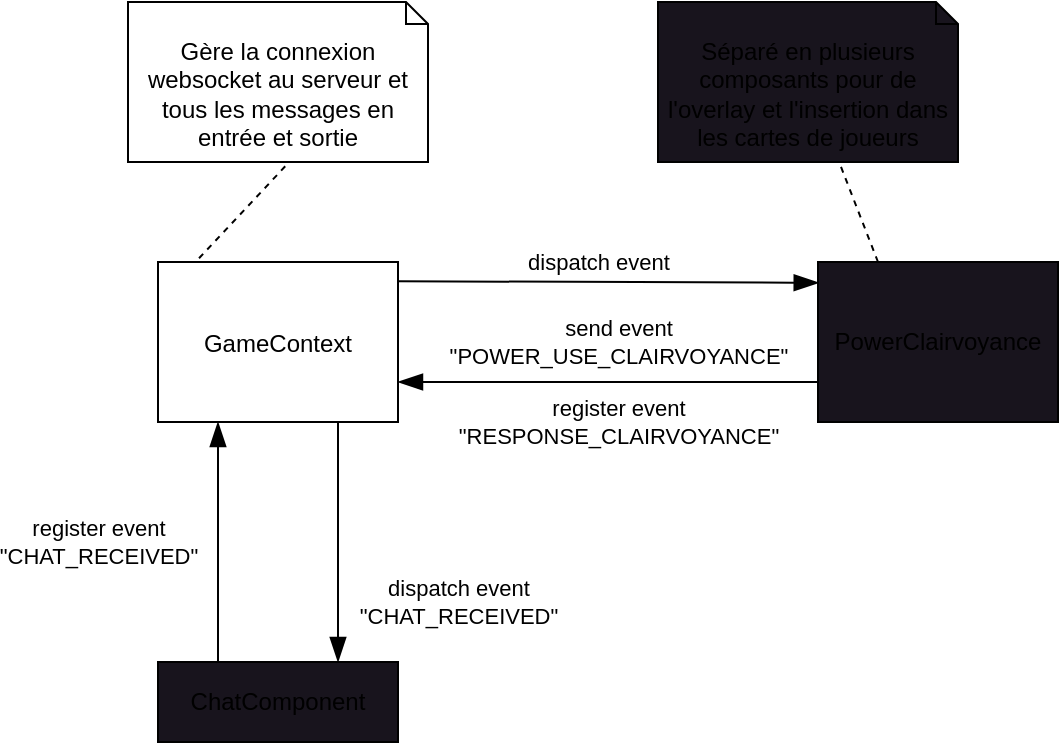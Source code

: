 <mxfile>
    <diagram id="RkCLneAruCv4ALjau-6N" name="Page-1">
        <mxGraphModel dx="698" dy="611" grid="1" gridSize="10" guides="1" tooltips="1" connect="1" arrows="1" fold="1" page="1" pageScale="1" pageWidth="850" pageHeight="1100" math="0" shadow="0">
            <root>
                <mxCell id="0"/>
                <mxCell id="1" parent="0"/>
                <mxCell id="4" style="edgeStyle=none;html=1;exitX=0;exitY=0.25;exitDx=0;exitDy=0;entryX=0;entryY=0;entryDx=120;entryDy=38;entryPerimeter=0;dashed=1;endArrow=none;endFill=0;" edge="1" parent="1" source="2" target="3">
                    <mxGeometry relative="1" as="geometry"/>
                </mxCell>
                <mxCell id="6" value="" style="edgeStyle=none;html=1;endArrow=none;endFill=0;startArrow=blockThin;startFill=1;endSize=6;startSize=10;exitX=0.25;exitY=1;exitDx=0;exitDy=0;entryX=0.25;entryY=0;entryDx=0;entryDy=0;" edge="1" parent="1" source="2" target="5">
                    <mxGeometry relative="1" as="geometry"/>
                </mxCell>
                <mxCell id="7" value="register event&lt;br&gt;&quot;CHAT_RECEIVED&quot;" style="edgeLabel;html=1;align=center;verticalAlign=middle;resizable=0;points=[];" vertex="1" connectable="0" parent="6">
                    <mxGeometry x="-0.214" y="4" relative="1" as="geometry">
                        <mxPoint x="-64" y="13" as="offset"/>
                    </mxGeometry>
                </mxCell>
                <mxCell id="12" value="" style="edgeStyle=none;html=1;startArrow=blockThin;startFill=1;endArrow=none;endFill=0;startSize=10;endSize=6;exitX=1;exitY=0.75;exitDx=0;exitDy=0;entryX=0;entryY=0.75;entryDx=0;entryDy=0;" edge="1" parent="1" source="2" target="11">
                    <mxGeometry relative="1" as="geometry"/>
                </mxCell>
                <mxCell id="14" value="register event&lt;br&gt;&quot;RESPONSE_CLAIRVOYANCE&quot;" style="edgeLabel;html=1;align=center;verticalAlign=middle;resizable=0;points=[];" vertex="1" connectable="0" parent="12">
                    <mxGeometry x="-0.132" relative="1" as="geometry">
                        <mxPoint x="19" y="20" as="offset"/>
                    </mxGeometry>
                </mxCell>
                <mxCell id="19" value="send event&lt;br&gt;&quot;POWER_USE_CLAIRVOYANCE&quot;" style="edgeLabel;html=1;align=center;verticalAlign=middle;resizable=0;points=[];" vertex="1" connectable="0" parent="12">
                    <mxGeometry x="-0.621" y="-1" relative="1" as="geometry">
                        <mxPoint x="70" y="-21" as="offset"/>
                    </mxGeometry>
                </mxCell>
                <mxCell id="2" value="GameContext" style="fontStyle=0;" vertex="1" parent="1">
                    <mxGeometry x="300" y="260" width="120" height="80" as="geometry"/>
                </mxCell>
                <mxCell id="3" value="Gère la connexion websocket au serveur et tous les messages en entrée et sortie" style="shape=note2;boundedLbl=1;whiteSpace=wrap;html=1;size=11;verticalAlign=top;align=center;" vertex="1" parent="1">
                    <mxGeometry x="285" y="130" width="150" height="80" as="geometry"/>
                </mxCell>
                <mxCell id="9" style="edgeStyle=none;html=1;exitX=0.75;exitY=0;exitDx=0;exitDy=0;entryX=0.75;entryY=1;entryDx=0;entryDy=0;startArrow=blockThin;startFill=1;endArrow=none;endFill=0;startSize=10;endSize=6;" edge="1" parent="1" source="5" target="2">
                    <mxGeometry relative="1" as="geometry"/>
                </mxCell>
                <mxCell id="10" value="dispatch event&lt;br&gt;&quot;CHAT_RECEIVED&quot;" style="edgeLabel;html=1;align=center;verticalAlign=middle;resizable=0;points=[];" vertex="1" connectable="0" parent="9">
                    <mxGeometry x="0.447" y="-3" relative="1" as="geometry">
                        <mxPoint x="57" y="57" as="offset"/>
                    </mxGeometry>
                </mxCell>
                <mxCell id="5" value="ChatComponent" style="whiteSpace=wrap;html=1;fillColor=rgb(24, 20, 29);fontStyle=0;" vertex="1" parent="1">
                    <mxGeometry x="300" y="460" width="120" height="40" as="geometry"/>
                </mxCell>
                <mxCell id="13" style="edgeStyle=none;html=1;exitX=0.003;exitY=0.13;exitDx=0;exitDy=0;entryX=1;entryY=0.12;entryDx=0;entryDy=0;startArrow=blockThin;startFill=1;endArrow=none;endFill=0;startSize=10;endSize=6;entryPerimeter=0;exitPerimeter=0;" edge="1" parent="1" source="11" target="2">
                    <mxGeometry relative="1" as="geometry"/>
                </mxCell>
                <mxCell id="15" value="dispatch event" style="edgeLabel;html=1;align=center;verticalAlign=middle;resizable=0;points=[];" vertex="1" connectable="0" parent="13">
                    <mxGeometry x="0.154" y="1" relative="1" as="geometry">
                        <mxPoint x="11" y="-11" as="offset"/>
                    </mxGeometry>
                </mxCell>
                <mxCell id="18" style="edgeStyle=none;html=1;exitX=0.25;exitY=0;exitDx=0;exitDy=0;startArrow=none;startFill=0;endArrow=none;endFill=0;startSize=10;endSize=6;dashed=1;" edge="1" parent="1" source="11" target="16">
                    <mxGeometry relative="1" as="geometry"/>
                </mxCell>
                <mxCell id="11" value="PowerClairvoyance" style="whiteSpace=wrap;html=1;fillColor=rgb(24, 20, 29);fontStyle=0;" vertex="1" parent="1">
                    <mxGeometry x="630" y="260" width="120" height="80" as="geometry"/>
                </mxCell>
                <mxCell id="16" value="Séparé en plusieurs composants pour de l'overlay et l'insertion dans les cartes de joueurs" style="shape=note2;boundedLbl=1;whiteSpace=wrap;html=1;size=11;verticalAlign=top;align=center;fillColor=rgb(24, 20, 29);" vertex="1" parent="1">
                    <mxGeometry x="550" y="130" width="150" height="80" as="geometry"/>
                </mxCell>
            </root>
        </mxGraphModel>
    </diagram>
</mxfile>